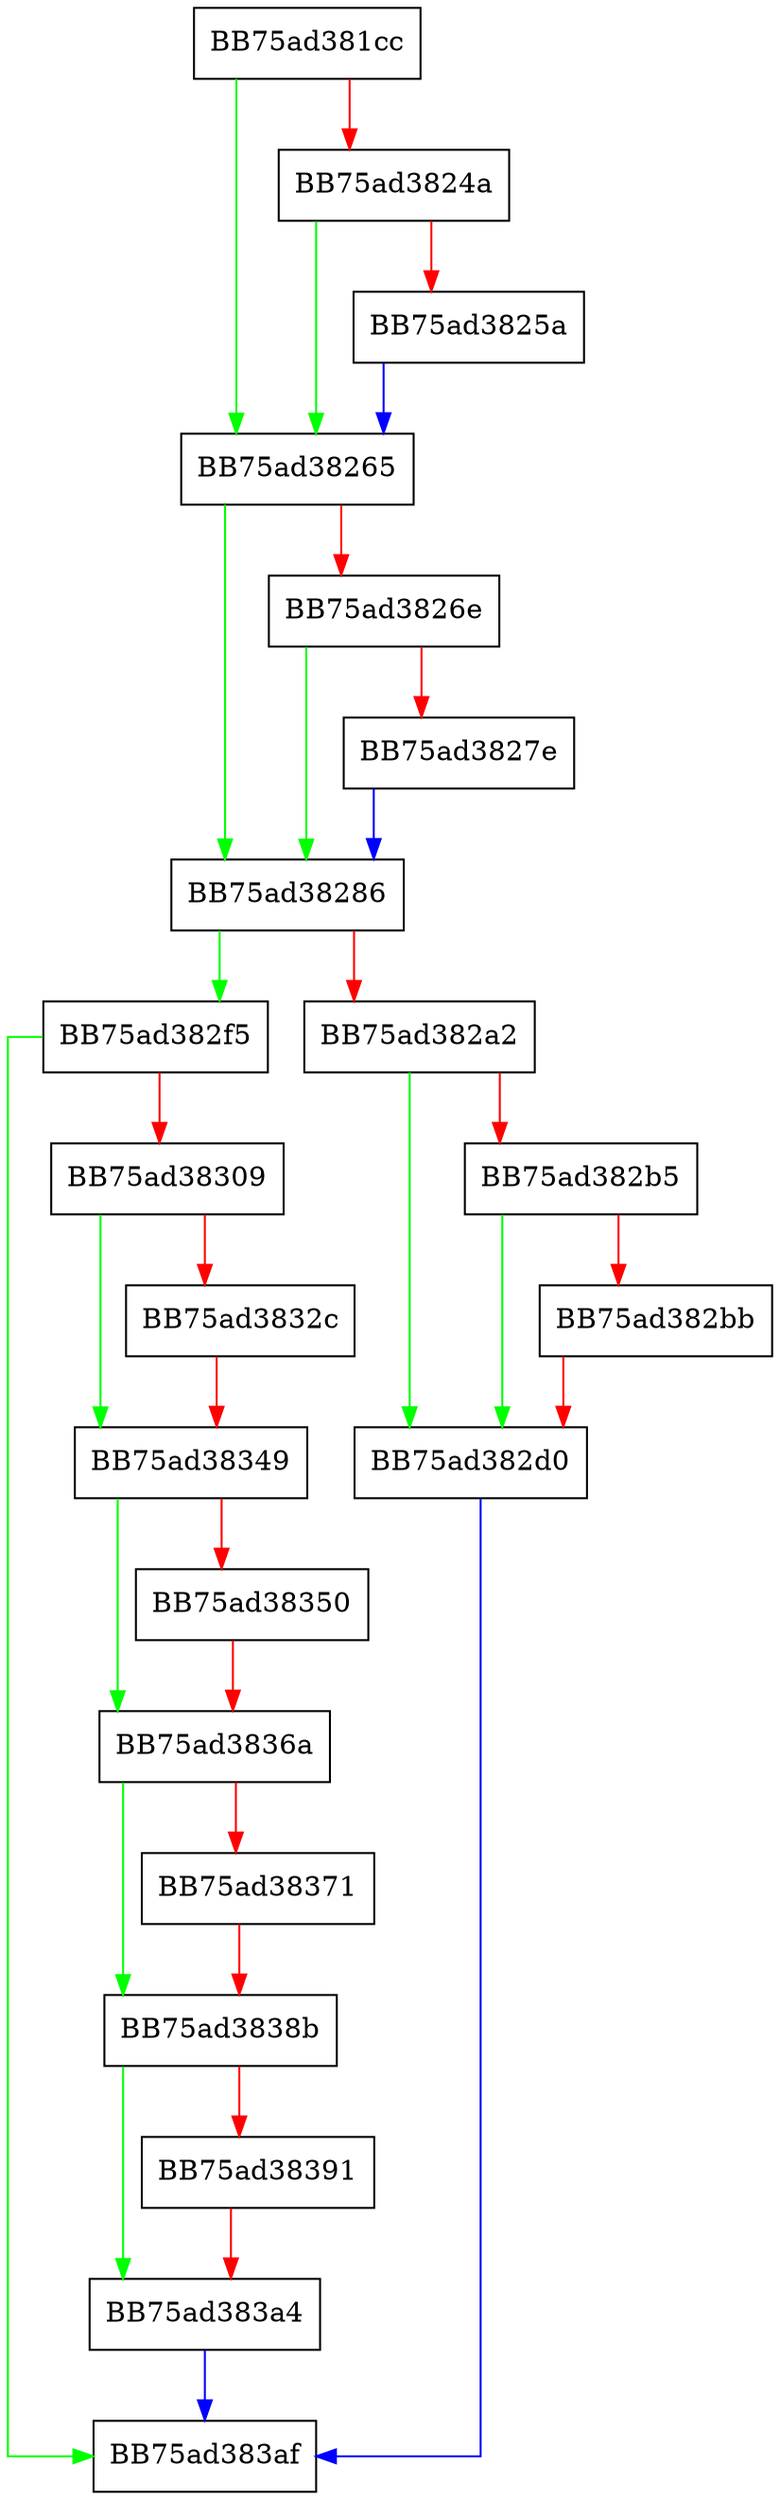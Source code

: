 digraph PackSMSReportInfo {
  node [shape="box"];
  graph [splines=ortho];
  BB75ad381cc -> BB75ad38265 [color="green"];
  BB75ad381cc -> BB75ad3824a [color="red"];
  BB75ad3824a -> BB75ad38265 [color="green"];
  BB75ad3824a -> BB75ad3825a [color="red"];
  BB75ad3825a -> BB75ad38265 [color="blue"];
  BB75ad38265 -> BB75ad38286 [color="green"];
  BB75ad38265 -> BB75ad3826e [color="red"];
  BB75ad3826e -> BB75ad38286 [color="green"];
  BB75ad3826e -> BB75ad3827e [color="red"];
  BB75ad3827e -> BB75ad38286 [color="blue"];
  BB75ad38286 -> BB75ad382f5 [color="green"];
  BB75ad38286 -> BB75ad382a2 [color="red"];
  BB75ad382a2 -> BB75ad382d0 [color="green"];
  BB75ad382a2 -> BB75ad382b5 [color="red"];
  BB75ad382b5 -> BB75ad382d0 [color="green"];
  BB75ad382b5 -> BB75ad382bb [color="red"];
  BB75ad382bb -> BB75ad382d0 [color="red"];
  BB75ad382d0 -> BB75ad383af [color="blue"];
  BB75ad382f5 -> BB75ad383af [color="green"];
  BB75ad382f5 -> BB75ad38309 [color="red"];
  BB75ad38309 -> BB75ad38349 [color="green"];
  BB75ad38309 -> BB75ad3832c [color="red"];
  BB75ad3832c -> BB75ad38349 [color="red"];
  BB75ad38349 -> BB75ad3836a [color="green"];
  BB75ad38349 -> BB75ad38350 [color="red"];
  BB75ad38350 -> BB75ad3836a [color="red"];
  BB75ad3836a -> BB75ad3838b [color="green"];
  BB75ad3836a -> BB75ad38371 [color="red"];
  BB75ad38371 -> BB75ad3838b [color="red"];
  BB75ad3838b -> BB75ad383a4 [color="green"];
  BB75ad3838b -> BB75ad38391 [color="red"];
  BB75ad38391 -> BB75ad383a4 [color="red"];
  BB75ad383a4 -> BB75ad383af [color="blue"];
}